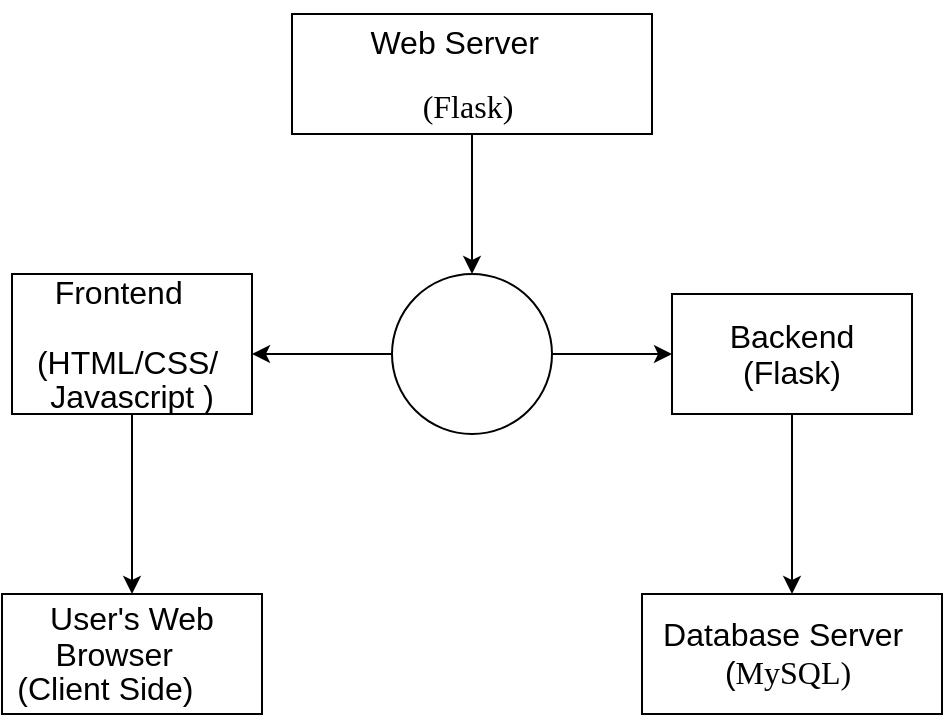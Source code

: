 <mxfile version="24.2.1" type="github">
  <diagram name="Page-1" id="CVepzqQUNuYDPLzAi20X">
    <mxGraphModel dx="1434" dy="746" grid="1" gridSize="10" guides="1" tooltips="1" connect="1" arrows="1" fold="1" page="1" pageScale="1" pageWidth="850" pageHeight="1100" math="0" shadow="0">
      <root>
        <mxCell id="0" />
        <mxCell id="1" parent="0" />
        <mxCell id="wfnNo3ExgEF66MOVrfMV-5" value="" style="edgeStyle=orthogonalEdgeStyle;rounded=0;orthogonalLoop=1;jettySize=auto;html=1;" edge="1" parent="1" source="wfnNo3ExgEF66MOVrfMV-1" target="wfnNo3ExgEF66MOVrfMV-4">
          <mxGeometry relative="1" as="geometry" />
        </mxCell>
        <mxCell id="wfnNo3ExgEF66MOVrfMV-1" value="&lt;p class=&quot;MsoNormal&quot;&gt;&lt;span style=&quot;font-size:12.0pt;line-height:107%;font-family:&lt;br/&gt;&amp;quot;Times New Roman&amp;quot;,serif&quot;&gt;&amp;nbsp; Web Server&amp;nbsp;&amp;nbsp;&amp;nbsp;&amp;nbsp; &lt;/span&gt;&lt;span style=&quot;font-family: &amp;quot;Times New Roman&amp;quot;, serif; font-size: 12pt; background-color: initial;&quot;&gt;&amp;nbsp;&lt;/span&gt;&lt;/p&gt;&lt;p class=&quot;MsoNormal&quot;&gt;&lt;span style=&quot;font-family: &amp;quot;Times New Roman&amp;quot;, serif; font-size: 12pt; background-color: initial;&quot;&gt;(Flask)&amp;nbsp;&lt;/span&gt;&lt;/p&gt;" style="rounded=0;whiteSpace=wrap;html=1;" vertex="1" parent="1">
          <mxGeometry x="250" y="80" width="180" height="60" as="geometry" />
        </mxCell>
        <mxCell id="wfnNo3ExgEF66MOVrfMV-7" value="" style="edgeStyle=orthogonalEdgeStyle;rounded=0;orthogonalLoop=1;jettySize=auto;html=1;" edge="1" parent="1" source="wfnNo3ExgEF66MOVrfMV-4" target="wfnNo3ExgEF66MOVrfMV-6">
          <mxGeometry relative="1" as="geometry">
            <Array as="points">
              <mxPoint x="250" y="250" />
              <mxPoint x="250" y="250" />
            </Array>
          </mxGeometry>
        </mxCell>
        <mxCell id="wfnNo3ExgEF66MOVrfMV-9" value="" style="edgeStyle=orthogonalEdgeStyle;rounded=0;orthogonalLoop=1;jettySize=auto;html=1;" edge="1" parent="1" source="wfnNo3ExgEF66MOVrfMV-4" target="wfnNo3ExgEF66MOVrfMV-8">
          <mxGeometry relative="1" as="geometry" />
        </mxCell>
        <mxCell id="wfnNo3ExgEF66MOVrfMV-4" value="" style="ellipse;whiteSpace=wrap;html=1;rounded=0;" vertex="1" parent="1">
          <mxGeometry x="300" y="210" width="80" height="80" as="geometry" />
        </mxCell>
        <mxCell id="wfnNo3ExgEF66MOVrfMV-11" value="" style="edgeStyle=orthogonalEdgeStyle;rounded=0;orthogonalLoop=1;jettySize=auto;html=1;" edge="1" parent="1" source="wfnNo3ExgEF66MOVrfMV-6" target="wfnNo3ExgEF66MOVrfMV-10">
          <mxGeometry relative="1" as="geometry" />
        </mxCell>
        <mxCell id="wfnNo3ExgEF66MOVrfMV-6" value="&lt;span style=&quot;font-size:12.0pt;line-height:107%;&lt;br/&gt;font-family:&amp;quot;Times New Roman&amp;quot;,serif;mso-fareast-font-family:Calibri;mso-fareast-theme-font:&lt;br/&gt;minor-latin;mso-ansi-language:#0C00;mso-fareast-language:EN-US;mso-bidi-language:&lt;br/&gt;AR-SA&quot;&gt;Frontend&amp;nbsp; &amp;nbsp;&lt;/span&gt;&lt;div&gt;&lt;span style=&quot;font-size:12.0pt;line-height:107%;&lt;br/&gt;font-family:&amp;quot;Times New Roman&amp;quot;,serif;mso-fareast-font-family:Calibri;mso-fareast-theme-font:&lt;br/&gt;minor-latin;mso-ansi-language:#0C00;mso-fareast-language:EN-US;mso-bidi-language:&lt;br/&gt;AR-SA&quot;&gt;&lt;br&gt;&lt;/span&gt;&lt;/div&gt;&lt;div&gt;&lt;span style=&quot;font-size:12.0pt;line-height:107%;&lt;br/&gt;font-family:&amp;quot;Times New Roman&amp;quot;,serif;mso-fareast-font-family:Calibri;mso-fareast-theme-font:&lt;br/&gt;minor-latin;mso-ansi-language:#0C00;mso-fareast-language:EN-US;mso-bidi-language:&lt;br/&gt;AR-SA&quot;&gt;&lt;span style=&quot;font-size: 12pt; background-color: initial;&quot;&gt;(HTML/CSS/&lt;/span&gt;&lt;span style=&quot;font-size: 12pt; background-color: initial;&quot;&gt;&amp;nbsp;&lt;/span&gt;&lt;/span&gt;&lt;/div&gt;&lt;div&gt;&lt;span style=&quot;font-size:12.0pt;line-height:107%;&lt;br/&gt;font-family:&amp;quot;Times New Roman&amp;quot;,serif;mso-fareast-font-family:Calibri;mso-fareast-theme-font:&lt;br/&gt;minor-latin;mso-ansi-language:#0C00;mso-fareast-language:EN-US;mso-bidi-language:&lt;br/&gt;AR-SA&quot;&gt;&lt;span style=&quot;font-size: 12pt; background-color: initial;&quot;&gt;Javascript&lt;/span&gt;&amp;nbsp;)&lt;/span&gt;&lt;/div&gt;" style="whiteSpace=wrap;html=1;rounded=0;" vertex="1" parent="1">
          <mxGeometry x="110" y="210" width="120" height="70" as="geometry" />
        </mxCell>
        <mxCell id="wfnNo3ExgEF66MOVrfMV-13" value="" style="edgeStyle=orthogonalEdgeStyle;rounded=0;orthogonalLoop=1;jettySize=auto;html=1;" edge="1" parent="1" source="wfnNo3ExgEF66MOVrfMV-8" target="wfnNo3ExgEF66MOVrfMV-12">
          <mxGeometry relative="1" as="geometry" />
        </mxCell>
        <mxCell id="wfnNo3ExgEF66MOVrfMV-8" value="&lt;span style=&quot;font-size:12.0pt;line-height:107%;&lt;br/&gt;font-family:&amp;quot;Times New Roman&amp;quot;,serif;mso-fareast-font-family:Calibri;mso-fareast-theme-font:&lt;br/&gt;minor-latin;mso-ansi-language:#0C00;mso-fareast-language:EN-US;mso-bidi-language:&lt;br/&gt;AR-SA&quot;&gt;Backend&lt;/span&gt;&lt;div&gt;&lt;span style=&quot;font-size:12.0pt;line-height:107%;&lt;br/&gt;font-family:&amp;quot;Times New Roman&amp;quot;,serif;mso-fareast-font-family:Calibri;mso-fareast-theme-font:&lt;br/&gt;minor-latin;mso-ansi-language:#0C00;mso-fareast-language:EN-US;mso-bidi-language:&lt;br/&gt;AR-SA&quot;&gt;&lt;span style=&quot;font-size: 12pt; line-height: 107%;&quot;&gt;(Flask)&lt;/span&gt;&lt;br&gt;&lt;/span&gt;&lt;/div&gt;" style="whiteSpace=wrap;html=1;rounded=0;" vertex="1" parent="1">
          <mxGeometry x="440" y="220" width="120" height="60" as="geometry" />
        </mxCell>
        <mxCell id="wfnNo3ExgEF66MOVrfMV-10" value="&lt;span style=&quot;font-size:12.0pt;line-height:107%;&lt;br/&gt;font-family:&amp;quot;Times New Roman&amp;quot;,serif;mso-fareast-font-family:Calibri;mso-fareast-theme-font:&lt;br/&gt;minor-latin;mso-ansi-language:#0C00;mso-fareast-language:EN-US;mso-bidi-language:&lt;br/&gt;AR-SA&quot;&gt;&lt;span style=&quot;font-size:12.0pt;line-height:107%;&lt;br/&gt;font-family:&amp;quot;Times New Roman&amp;quot;,serif;mso-fareast-font-family:Calibri;mso-fareast-theme-font:&lt;br/&gt;minor-latin;mso-ansi-language:#0C00;mso-fareast-language:EN-US;mso-bidi-language:&lt;br/&gt;AR-SA&quot;&gt;User&#39;s Web Browser&amp;nbsp; &amp;nbsp;&amp;nbsp;&lt;/span&gt;&lt;/span&gt;&lt;div&gt;&lt;span style=&quot;font-size:12.0pt;line-height:107%;&lt;br/&gt;font-family:&amp;quot;Times New Roman&amp;quot;,serif;mso-fareast-font-family:Calibri;mso-fareast-theme-font:&lt;br/&gt;minor-latin;mso-ansi-language:#0C00;mso-fareast-language:EN-US;mso-bidi-language:&lt;br/&gt;AR-SA&quot;&gt;(Client Side)&amp;nbsp; &amp;nbsp; &amp;nbsp;&amp;nbsp;&lt;/span&gt;&lt;/div&gt;" style="whiteSpace=wrap;html=1;rounded=0;" vertex="1" parent="1">
          <mxGeometry x="105" y="370" width="130" height="60" as="geometry" />
        </mxCell>
        <mxCell id="wfnNo3ExgEF66MOVrfMV-12" value="&lt;span style=&quot;font-size:12.0pt;line-height:107%;&lt;br/&gt;font-family:&amp;quot;Times New Roman&amp;quot;,serif;mso-fareast-font-family:Calibri;mso-fareast-theme-font:&lt;br/&gt;minor-latin;mso-ansi-language:#0C00;mso-fareast-language:EN-US;mso-bidi-language:&lt;br/&gt;AR-SA&quot;&gt;Database Server&amp;nbsp;&amp;nbsp;&lt;/span&gt;&lt;div&gt;&lt;span style=&quot;font-size:12.0pt;line-height:107%;&lt;br/&gt;font-family:&amp;quot;Times New Roman&amp;quot;,serif;mso-fareast-font-family:Calibri;mso-fareast-theme-font:&lt;br/&gt;minor-latin;mso-ansi-language:#0C00;mso-fareast-language:EN-US;mso-bidi-language:&lt;br/&gt;AR-SA&quot;&gt;(&lt;/span&gt;&lt;span style=&quot;font-family: &amp;quot;Times New Roman&amp;quot;, serif; font-size: 12pt; background-color: initial;&quot;&gt;MySQL)&lt;/span&gt;&lt;span style=&quot;font-family: &amp;quot;Times New Roman&amp;quot;, serif; font-size: 12pt; background-color: initial;&quot;&gt;&amp;nbsp;&lt;/span&gt;&lt;/div&gt;" style="whiteSpace=wrap;html=1;rounded=0;" vertex="1" parent="1">
          <mxGeometry x="425" y="370" width="150" height="60" as="geometry" />
        </mxCell>
      </root>
    </mxGraphModel>
  </diagram>
</mxfile>
